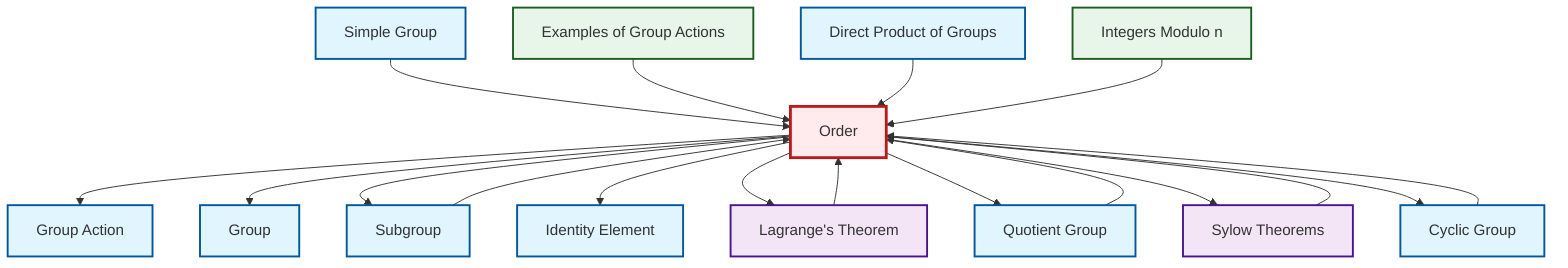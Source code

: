 graph TD
    classDef definition fill:#e1f5fe,stroke:#01579b,stroke-width:2px
    classDef theorem fill:#f3e5f5,stroke:#4a148c,stroke-width:2px
    classDef axiom fill:#fff3e0,stroke:#e65100,stroke-width:2px
    classDef example fill:#e8f5e9,stroke:#1b5e20,stroke-width:2px
    classDef current fill:#ffebee,stroke:#b71c1c,stroke-width:3px
    ex-quotient-integers-mod-n["Integers Modulo n"]:::example
    def-order["Order"]:::definition
    thm-lagrange["Lagrange's Theorem"]:::theorem
    def-direct-product["Direct Product of Groups"]:::definition
    def-group-action["Group Action"]:::definition
    def-identity-element["Identity Element"]:::definition
    def-subgroup["Subgroup"]:::definition
    def-cyclic-group["Cyclic Group"]:::definition
    def-group["Group"]:::definition
    def-quotient-group["Quotient Group"]:::definition
    thm-sylow["Sylow Theorems"]:::theorem
    ex-group-action-examples["Examples of Group Actions"]:::example
    def-simple-group["Simple Group"]:::definition
    def-simple-group --> def-order
    def-cyclic-group --> def-order
    ex-group-action-examples --> def-order
    def-subgroup --> def-order
    def-order --> def-group-action
    def-order --> def-group
    def-order --> def-subgroup
    def-order --> def-identity-element
    def-order --> thm-lagrange
    thm-sylow --> def-order
    def-order --> def-quotient-group
    def-order --> thm-sylow
    def-direct-product --> def-order
    thm-lagrange --> def-order
    def-quotient-group --> def-order
    def-order --> def-cyclic-group
    ex-quotient-integers-mod-n --> def-order
    class def-order current